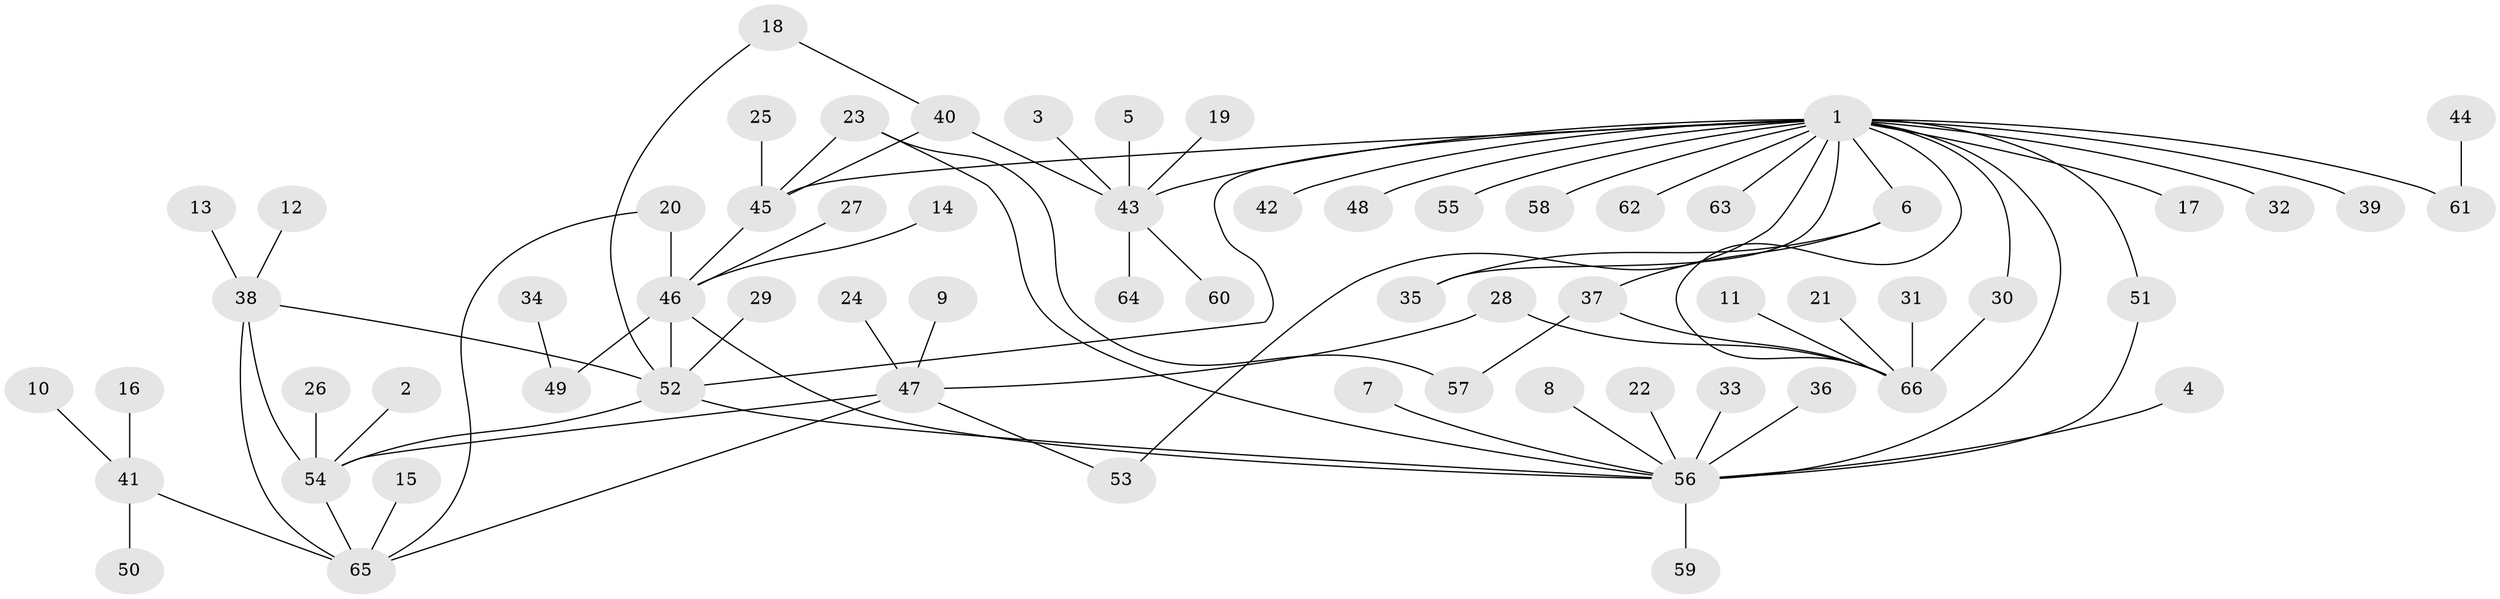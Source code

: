 // original degree distribution, {16: 0.007575757575757576, 9: 0.007575757575757576, 5: 0.03787878787878788, 4: 0.06060606060606061, 6: 0.015151515151515152, 2: 0.20454545454545456, 7: 0.015151515151515152, 14: 0.007575757575757576, 1: 0.5454545454545454, 8: 0.022727272727272728, 3: 0.07575757575757576}
// Generated by graph-tools (version 1.1) at 2025/25/03/09/25 03:25:59]
// undirected, 66 vertices, 82 edges
graph export_dot {
graph [start="1"]
  node [color=gray90,style=filled];
  1;
  2;
  3;
  4;
  5;
  6;
  7;
  8;
  9;
  10;
  11;
  12;
  13;
  14;
  15;
  16;
  17;
  18;
  19;
  20;
  21;
  22;
  23;
  24;
  25;
  26;
  27;
  28;
  29;
  30;
  31;
  32;
  33;
  34;
  35;
  36;
  37;
  38;
  39;
  40;
  41;
  42;
  43;
  44;
  45;
  46;
  47;
  48;
  49;
  50;
  51;
  52;
  53;
  54;
  55;
  56;
  57;
  58;
  59;
  60;
  61;
  62;
  63;
  64;
  65;
  66;
  1 -- 6 [weight=1.0];
  1 -- 17 [weight=1.0];
  1 -- 30 [weight=1.0];
  1 -- 32 [weight=1.0];
  1 -- 35 [weight=1.0];
  1 -- 39 [weight=1.0];
  1 -- 42 [weight=1.0];
  1 -- 43 [weight=1.0];
  1 -- 45 [weight=1.0];
  1 -- 48 [weight=1.0];
  1 -- 51 [weight=1.0];
  1 -- 52 [weight=1.0];
  1 -- 53 [weight=1.0];
  1 -- 55 [weight=1.0];
  1 -- 56 [weight=2.0];
  1 -- 58 [weight=1.0];
  1 -- 61 [weight=1.0];
  1 -- 62 [weight=1.0];
  1 -- 63 [weight=1.0];
  1 -- 66 [weight=1.0];
  2 -- 54 [weight=1.0];
  3 -- 43 [weight=1.0];
  4 -- 56 [weight=1.0];
  5 -- 43 [weight=1.0];
  6 -- 35 [weight=1.0];
  6 -- 37 [weight=1.0];
  7 -- 56 [weight=1.0];
  8 -- 56 [weight=1.0];
  9 -- 47 [weight=1.0];
  10 -- 41 [weight=1.0];
  11 -- 66 [weight=1.0];
  12 -- 38 [weight=1.0];
  13 -- 38 [weight=1.0];
  14 -- 46 [weight=1.0];
  15 -- 65 [weight=1.0];
  16 -- 41 [weight=1.0];
  18 -- 40 [weight=1.0];
  18 -- 52 [weight=1.0];
  19 -- 43 [weight=1.0];
  20 -- 46 [weight=1.0];
  20 -- 65 [weight=1.0];
  21 -- 66 [weight=1.0];
  22 -- 56 [weight=1.0];
  23 -- 45 [weight=1.0];
  23 -- 56 [weight=1.0];
  23 -- 57 [weight=1.0];
  24 -- 47 [weight=1.0];
  25 -- 45 [weight=1.0];
  26 -- 54 [weight=1.0];
  27 -- 46 [weight=1.0];
  28 -- 47 [weight=1.0];
  28 -- 66 [weight=1.0];
  29 -- 52 [weight=1.0];
  30 -- 66 [weight=1.0];
  31 -- 66 [weight=1.0];
  33 -- 56 [weight=1.0];
  34 -- 49 [weight=1.0];
  36 -- 56 [weight=1.0];
  37 -- 57 [weight=1.0];
  37 -- 66 [weight=1.0];
  38 -- 52 [weight=1.0];
  38 -- 54 [weight=1.0];
  38 -- 65 [weight=1.0];
  40 -- 43 [weight=1.0];
  40 -- 45 [weight=1.0];
  41 -- 50 [weight=1.0];
  41 -- 65 [weight=1.0];
  43 -- 60 [weight=1.0];
  43 -- 64 [weight=1.0];
  44 -- 61 [weight=1.0];
  45 -- 46 [weight=1.0];
  46 -- 49 [weight=1.0];
  46 -- 52 [weight=1.0];
  46 -- 56 [weight=1.0];
  47 -- 53 [weight=1.0];
  47 -- 54 [weight=1.0];
  47 -- 65 [weight=1.0];
  51 -- 56 [weight=1.0];
  52 -- 54 [weight=1.0];
  52 -- 56 [weight=1.0];
  54 -- 65 [weight=1.0];
  56 -- 59 [weight=1.0];
}
